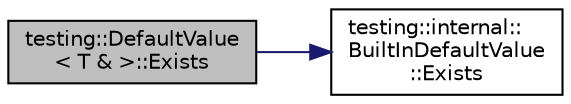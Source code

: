 digraph "testing::DefaultValue&lt; T &amp; &gt;::Exists"
{
  edge [fontname="Helvetica",fontsize="10",labelfontname="Helvetica",labelfontsize="10"];
  node [fontname="Helvetica",fontsize="10",shape=record];
  rankdir="LR";
  Node2 [label="testing::DefaultValue\l\< T & \>::Exists",height=0.2,width=0.4,color="black", fillcolor="grey75", style="filled", fontcolor="black"];
  Node2 -> Node3 [color="midnightblue",fontsize="10",style="solid",fontname="Helvetica"];
  Node3 [label="testing::internal::\lBuiltInDefaultValue\l::Exists",height=0.2,width=0.4,color="black", fillcolor="white", style="filled",URL="$d7/d15/classtesting_1_1internal_1_1_built_in_default_value.html#a35207bc20a493b0efb3980eb9a08dd2f"];
}
